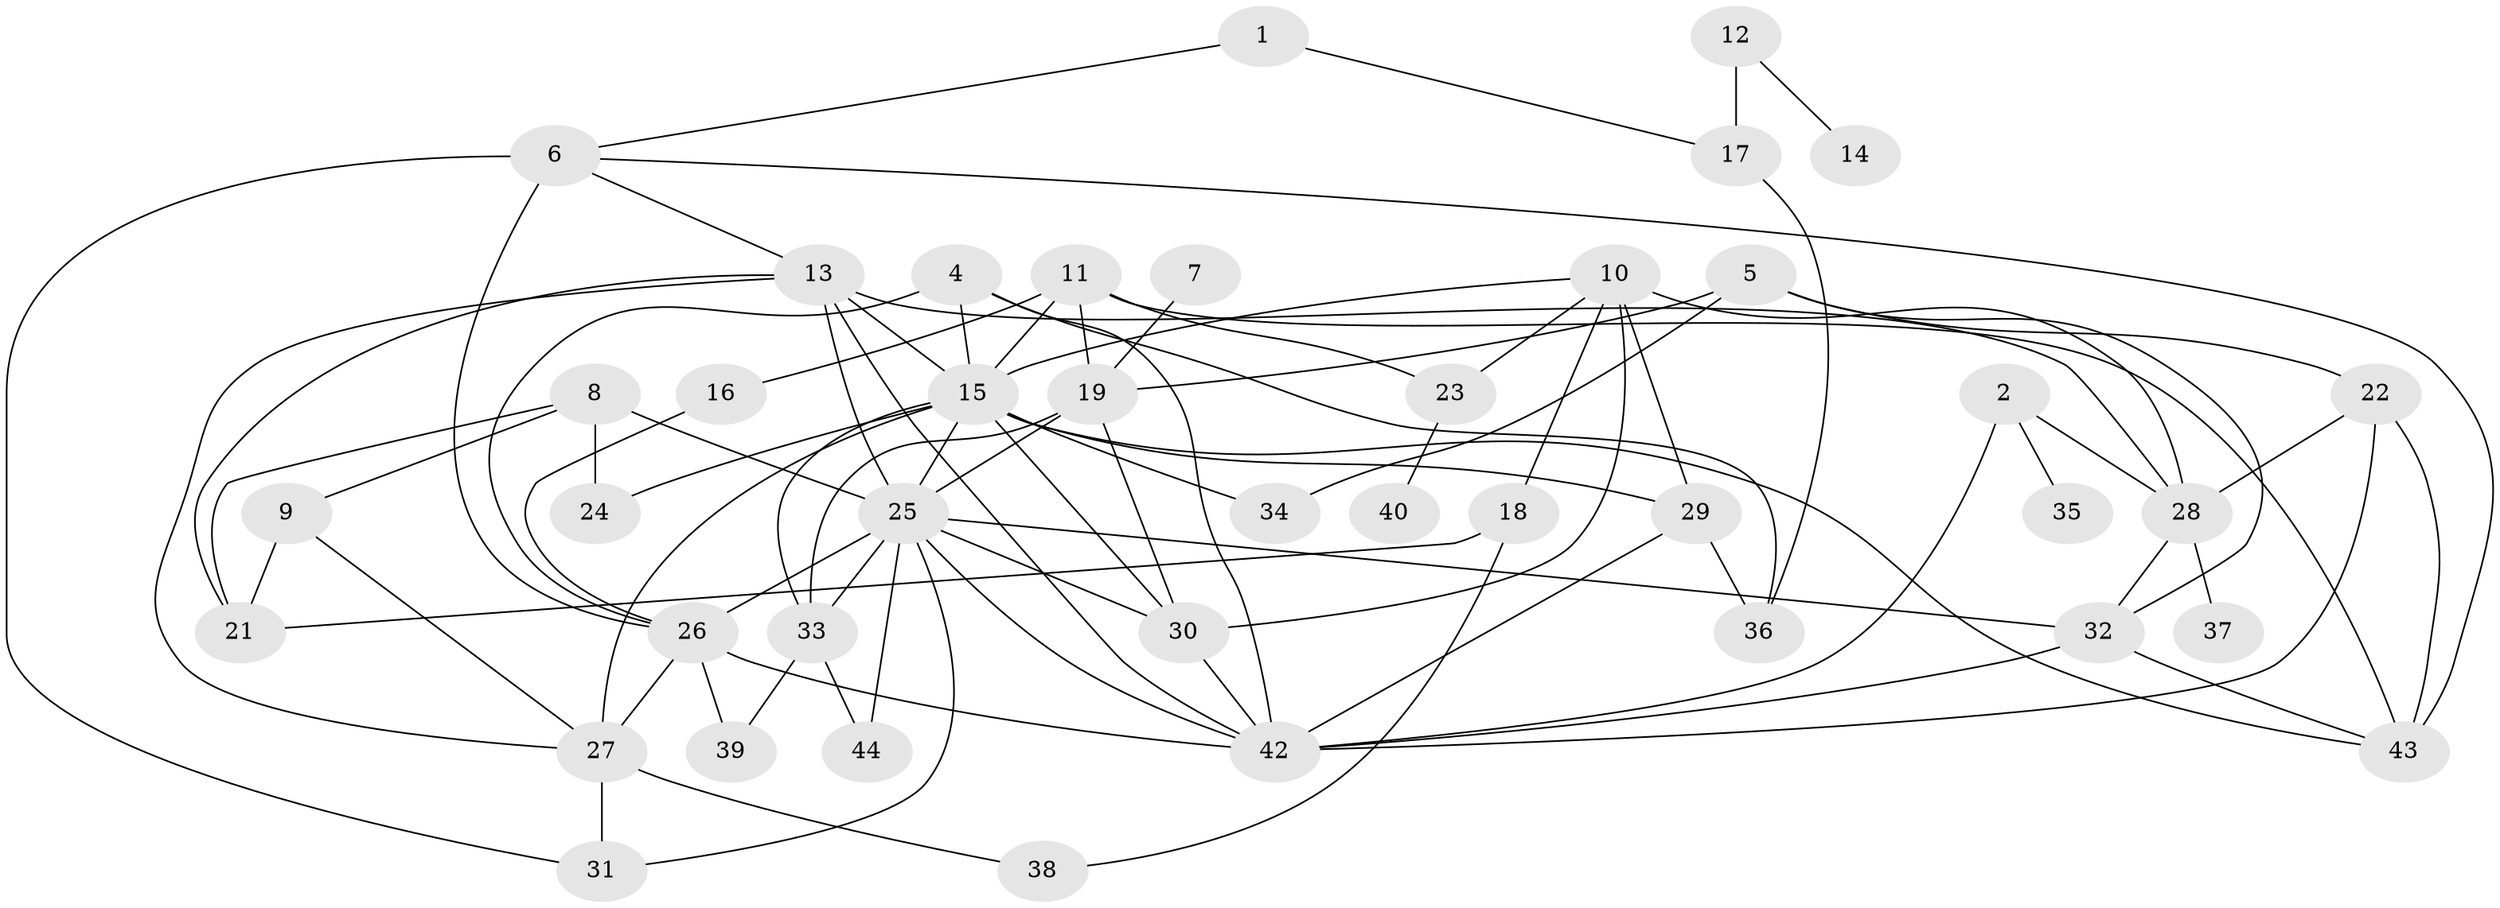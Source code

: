 // original degree distribution, {2: 0.23853211009174313, 3: 0.26605504587155965, 6: 0.045871559633027525, 4: 0.1651376146788991, 1: 0.13761467889908258, 7: 0.01834862385321101, 5: 0.09174311926605505, 0: 0.027522935779816515, 10: 0.009174311926605505}
// Generated by graph-tools (version 1.1) at 2025/35/03/04/25 23:35:51]
// undirected, 41 vertices, 83 edges
graph export_dot {
  node [color=gray90,style=filled];
  1;
  2;
  4;
  5;
  6;
  7;
  8;
  9;
  10;
  11;
  12;
  13;
  14;
  15;
  16;
  17;
  18;
  19;
  21;
  22;
  23;
  24;
  25;
  26;
  27;
  28;
  29;
  30;
  31;
  32;
  33;
  34;
  35;
  36;
  37;
  38;
  39;
  40;
  42;
  43;
  44;
  1 -- 6 [weight=1.0];
  1 -- 17 [weight=1.0];
  2 -- 28 [weight=1.0];
  2 -- 35 [weight=1.0];
  2 -- 42 [weight=2.0];
  4 -- 15 [weight=1.0];
  4 -- 26 [weight=1.0];
  4 -- 36 [weight=1.0];
  4 -- 42 [weight=1.0];
  5 -- 19 [weight=1.0];
  5 -- 22 [weight=1.0];
  5 -- 32 [weight=1.0];
  5 -- 34 [weight=1.0];
  6 -- 13 [weight=1.0];
  6 -- 26 [weight=2.0];
  6 -- 31 [weight=1.0];
  6 -- 43 [weight=1.0];
  7 -- 19 [weight=2.0];
  8 -- 9 [weight=1.0];
  8 -- 21 [weight=1.0];
  8 -- 24 [weight=1.0];
  8 -- 25 [weight=2.0];
  9 -- 21 [weight=1.0];
  9 -- 27 [weight=1.0];
  10 -- 15 [weight=1.0];
  10 -- 18 [weight=1.0];
  10 -- 23 [weight=1.0];
  10 -- 28 [weight=2.0];
  10 -- 29 [weight=2.0];
  10 -- 30 [weight=1.0];
  11 -- 15 [weight=2.0];
  11 -- 16 [weight=1.0];
  11 -- 19 [weight=1.0];
  11 -- 23 [weight=1.0];
  11 -- 43 [weight=1.0];
  12 -- 14 [weight=1.0];
  12 -- 17 [weight=2.0];
  13 -- 15 [weight=1.0];
  13 -- 21 [weight=1.0];
  13 -- 25 [weight=1.0];
  13 -- 27 [weight=1.0];
  13 -- 28 [weight=1.0];
  13 -- 42 [weight=1.0];
  15 -- 24 [weight=1.0];
  15 -- 25 [weight=1.0];
  15 -- 27 [weight=3.0];
  15 -- 29 [weight=1.0];
  15 -- 30 [weight=1.0];
  15 -- 33 [weight=1.0];
  15 -- 34 [weight=1.0];
  15 -- 43 [weight=1.0];
  16 -- 26 [weight=1.0];
  17 -- 36 [weight=1.0];
  18 -- 21 [weight=1.0];
  18 -- 38 [weight=1.0];
  19 -- 25 [weight=3.0];
  19 -- 30 [weight=1.0];
  19 -- 33 [weight=1.0];
  22 -- 28 [weight=1.0];
  22 -- 42 [weight=1.0];
  22 -- 43 [weight=1.0];
  23 -- 40 [weight=1.0];
  25 -- 26 [weight=1.0];
  25 -- 30 [weight=2.0];
  25 -- 31 [weight=1.0];
  25 -- 32 [weight=1.0];
  25 -- 33 [weight=2.0];
  25 -- 42 [weight=1.0];
  25 -- 44 [weight=1.0];
  26 -- 27 [weight=2.0];
  26 -- 39 [weight=1.0];
  26 -- 42 [weight=1.0];
  27 -- 31 [weight=1.0];
  27 -- 38 [weight=1.0];
  28 -- 32 [weight=1.0];
  28 -- 37 [weight=1.0];
  29 -- 36 [weight=1.0];
  29 -- 42 [weight=1.0];
  30 -- 42 [weight=2.0];
  32 -- 42 [weight=1.0];
  32 -- 43 [weight=1.0];
  33 -- 39 [weight=1.0];
  33 -- 44 [weight=1.0];
}
